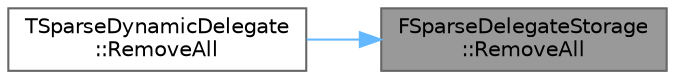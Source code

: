 digraph "FSparseDelegateStorage::RemoveAll"
{
 // INTERACTIVE_SVG=YES
 // LATEX_PDF_SIZE
  bgcolor="transparent";
  edge [fontname=Helvetica,fontsize=10,labelfontname=Helvetica,labelfontsize=10];
  node [fontname=Helvetica,fontsize=10,shape=box,height=0.2,width=0.4];
  rankdir="RL";
  Node1 [id="Node000001",label="FSparseDelegateStorage\l::RemoveAll",height=0.2,width=0.4,color="gray40", fillcolor="grey60", style="filled", fontcolor="black",tooltip="Removes all sparse delegate binding from the owner for a given object."];
  Node1 -> Node2 [id="edge1_Node000001_Node000002",dir="back",color="steelblue1",style="solid",tooltip=" "];
  Node2 [id="Node000002",label="TSparseDynamicDelegate\l::RemoveAll",height=0.2,width=0.4,color="grey40", fillcolor="white", style="filled",URL="$db/d28/structTSparseDynamicDelegate.html#a555a63d162056acbb86c4b519726ef6c",tooltip="Removes all delegate bindings from this multicast delegate's invocation list that are bound to the sp..."];
}
